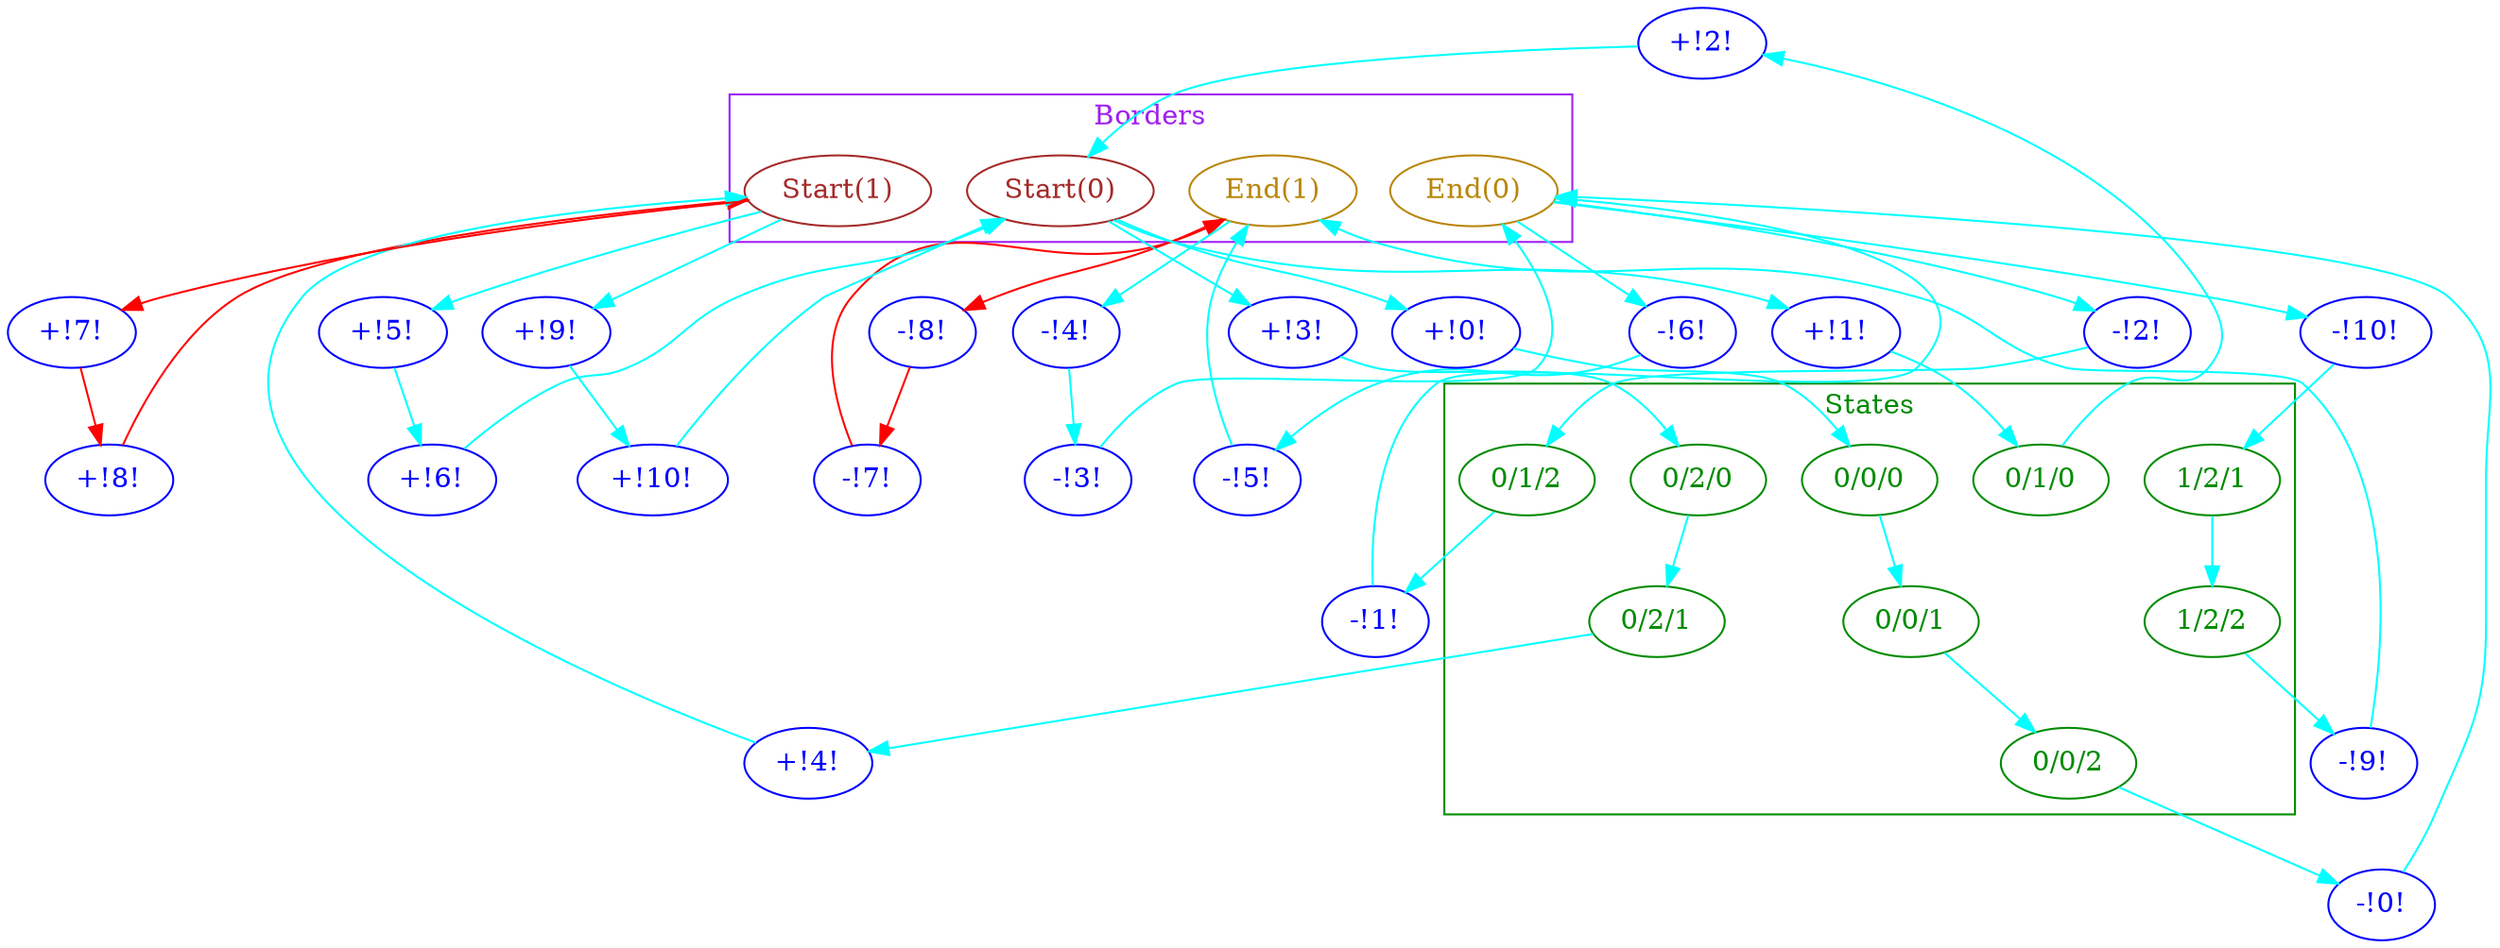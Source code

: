 digraph test_graph {
  compound = true;

  cyclic_epsilon_graph_vertex_1[label="+!7!", color="blue", fontcolor="blue", ];

  cyclic_epsilon_graph_vertex_2[label="+!8!", color="blue", fontcolor="blue", ];

  cyclic_epsilon_graph_vertex_4[label="-!8!", color="blue", fontcolor="blue", ];

  cyclic_epsilon_graph_vertex_5[label="-!7!", color="blue", fontcolor="blue", ];

  cyclic_epsilon_graph_vertex_7[label="+!2!", color="blue", fontcolor="blue", ];

  cyclic_epsilon_graph_vertex_9[label="+!1!", color="blue", fontcolor="blue", ];

  cyclic_epsilon_graph_vertex_11[label="-!1!", color="blue", fontcolor="blue", ];

  cyclic_epsilon_graph_vertex_13[label="-!2!", color="blue", fontcolor="blue", ];

  cyclic_epsilon_graph_vertex_14[label="-!4!", color="blue", fontcolor="blue", ];

  cyclic_epsilon_graph_vertex_15[label="-!3!", color="blue", fontcolor="blue", ];

  cyclic_epsilon_graph_vertex_16[label="-!6!", color="blue", fontcolor="blue", ];

  cyclic_epsilon_graph_vertex_17[label="-!5!", color="blue", fontcolor="blue", ];

  epsilon_graph_vertex_phase_2_0[label="+!0!", color="blue", fontcolor="blue", ];

  epsilon_graph_vertex_phase_2_2[label="+!3!", color="blue", fontcolor="blue", ];

  epsilon_graph_vertex_phase_2_9[label="+!5!", color="blue", fontcolor="blue", ];

  epsilon_graph_vertex_phase_2_10[label="+!6!", color="blue", fontcolor="blue", ];

  epsilon_graph_vertex_phase_2_11[label="+!9!", color="blue", fontcolor="blue", ];

  epsilon_graph_vertex_phase_2_12[label="+!10!", color="blue", fontcolor="blue", ];

  epsilon_graph_vertex_phase_2_13[label="-!9!", color="blue", fontcolor="blue", ];

  epsilon_graph_vertex_phase_2_14[label="-!0!", color="blue", fontcolor="blue", ];

  epsilon_graph_vertex_phase_2_15[label="-!10!", color="blue", fontcolor="blue", ];

  epsilon_graph_vertex_phase_2_16[label="+!4!", color="blue", fontcolor="blue", ];

  subgraph border_vertices {
    label = "Borders";
    cluster = true;
    rank = same;

    color = "purple";
    fontcolor = "purple";

    cyclic_epsilon_graph_vertex_0[label="Start(1)", color="brown", fontcolor="brown", ];
    cyclic_epsilon_graph_vertex_3[label="End(1)", color="darkgoldenrod", fontcolor="darkgoldenrod", ];
    cyclic_epsilon_graph_vertex_8[label="Start(0)", color="brown", fontcolor="brown", ];
    cyclic_epsilon_graph_vertex_12[label="End(0)", color="darkgoldenrod", fontcolor="darkgoldenrod", ];
  }

  subgraph state_vertices {
    label = "States";
    cluster = true;
    rank = same;

    color = "green4";
    fontcolor = "green4";
    node [color="green4", fontcolor="green4", ];

    cyclic_epsilon_graph_vertex_6[label="0/1/0", ];
    cyclic_epsilon_graph_vertex_10[label="0/1/2", ];
    epsilon_graph_vertex_phase_2_1[label="0/0/0", ];
    epsilon_graph_vertex_phase_2_3[label="0/2/0", ];
    epsilon_graph_vertex_phase_2_4[label="0/0/1", ];
    epsilon_graph_vertex_phase_2_5[label="0/2/1", ];
    epsilon_graph_vertex_phase_2_6[label="1/2/1", ];
    epsilon_graph_vertex_phase_2_7[label="1/2/2", ];
    epsilon_graph_vertex_phase_2_8[label="0/0/2", ];
  }

  cyclic_epsilon_graph_vertex_8 -> epsilon_graph_vertex_phase_2_0[color="aqua", ];

  epsilon_graph_vertex_phase_2_0 -> epsilon_graph_vertex_phase_2_1[color="aqua", ];

  cyclic_epsilon_graph_vertex_8 -> cyclic_epsilon_graph_vertex_9[color="aqua", ];

  cyclic_epsilon_graph_vertex_9 -> cyclic_epsilon_graph_vertex_6[color="aqua", ];

  cyclic_epsilon_graph_vertex_8 -> epsilon_graph_vertex_phase_2_2[color="aqua", ];

  epsilon_graph_vertex_phase_2_2 -> epsilon_graph_vertex_phase_2_3[color="aqua", ];

  epsilon_graph_vertex_phase_2_1 -> epsilon_graph_vertex_phase_2_4[color="aqua", ];

  epsilon_graph_vertex_phase_2_3 -> epsilon_graph_vertex_phase_2_5[color="aqua", ];

  epsilon_graph_vertex_phase_2_6 -> epsilon_graph_vertex_phase_2_7[color="aqua", ];

  epsilon_graph_vertex_phase_2_4 -> epsilon_graph_vertex_phase_2_8[color="aqua", ];

  cyclic_epsilon_graph_vertex_10 -> cyclic_epsilon_graph_vertex_11[color="aqua", ];

  cyclic_epsilon_graph_vertex_11 -> cyclic_epsilon_graph_vertex_12[color="aqua", ];

  cyclic_epsilon_graph_vertex_0 -> epsilon_graph_vertex_phase_2_9[color="aqua", ];

  epsilon_graph_vertex_phase_2_9 -> epsilon_graph_vertex_phase_2_10[color="aqua", ];

  epsilon_graph_vertex_phase_2_10 -> cyclic_epsilon_graph_vertex_8[color="aqua", ];

  cyclic_epsilon_graph_vertex_0 -> epsilon_graph_vertex_phase_2_11[color="aqua", ];

  epsilon_graph_vertex_phase_2_11 -> epsilon_graph_vertex_phase_2_12[color="aqua", ];

  epsilon_graph_vertex_phase_2_12 -> cyclic_epsilon_graph_vertex_8[color="aqua", ];

  epsilon_graph_vertex_phase_2_7 -> epsilon_graph_vertex_phase_2_13[color="aqua", ];

  epsilon_graph_vertex_phase_2_13 -> cyclic_epsilon_graph_vertex_3[color="aqua", ];

  epsilon_graph_vertex_phase_2_8 -> epsilon_graph_vertex_phase_2_14[color="aqua", ];

  epsilon_graph_vertex_phase_2_14 -> cyclic_epsilon_graph_vertex_12[color="aqua", ];

  cyclic_epsilon_graph_vertex_6 -> cyclic_epsilon_graph_vertex_7[color="aqua", ];

  cyclic_epsilon_graph_vertex_7 -> cyclic_epsilon_graph_vertex_8[color="aqua", ];

  cyclic_epsilon_graph_vertex_12 -> epsilon_graph_vertex_phase_2_15[color="aqua", ];

  epsilon_graph_vertex_phase_2_15 -> epsilon_graph_vertex_phase_2_6[color="aqua", ];

  cyclic_epsilon_graph_vertex_12 -> cyclic_epsilon_graph_vertex_16[color="aqua", ];

  cyclic_epsilon_graph_vertex_16 -> cyclic_epsilon_graph_vertex_17[color="aqua", ];

  cyclic_epsilon_graph_vertex_17 -> cyclic_epsilon_graph_vertex_3[color="aqua", ];

  cyclic_epsilon_graph_vertex_12 -> cyclic_epsilon_graph_vertex_13[color="aqua", ];

  cyclic_epsilon_graph_vertex_13 -> cyclic_epsilon_graph_vertex_10[color="aqua", ];

  cyclic_epsilon_graph_vertex_3 -> cyclic_epsilon_graph_vertex_14[color="aqua", ];

  cyclic_epsilon_graph_vertex_14 -> cyclic_epsilon_graph_vertex_15[color="aqua", ];

  cyclic_epsilon_graph_vertex_15 -> cyclic_epsilon_graph_vertex_12[color="aqua", ];

  epsilon_graph_vertex_phase_2_5 -> epsilon_graph_vertex_phase_2_16[color="aqua", ];

  epsilon_graph_vertex_phase_2_16 -> cyclic_epsilon_graph_vertex_0[color="aqua", ];

  cyclic_epsilon_graph_vertex_0 -> cyclic_epsilon_graph_vertex_1[color="red", ];

  cyclic_epsilon_graph_vertex_1 -> cyclic_epsilon_graph_vertex_2[color="red", ];

  cyclic_epsilon_graph_vertex_2 -> cyclic_epsilon_graph_vertex_0[color="red", ];

  cyclic_epsilon_graph_vertex_3 -> cyclic_epsilon_graph_vertex_4[color="red", ];

  cyclic_epsilon_graph_vertex_4 -> cyclic_epsilon_graph_vertex_5[color="red", ];

  cyclic_epsilon_graph_vertex_5 -> cyclic_epsilon_graph_vertex_3[color="red", ];
}

